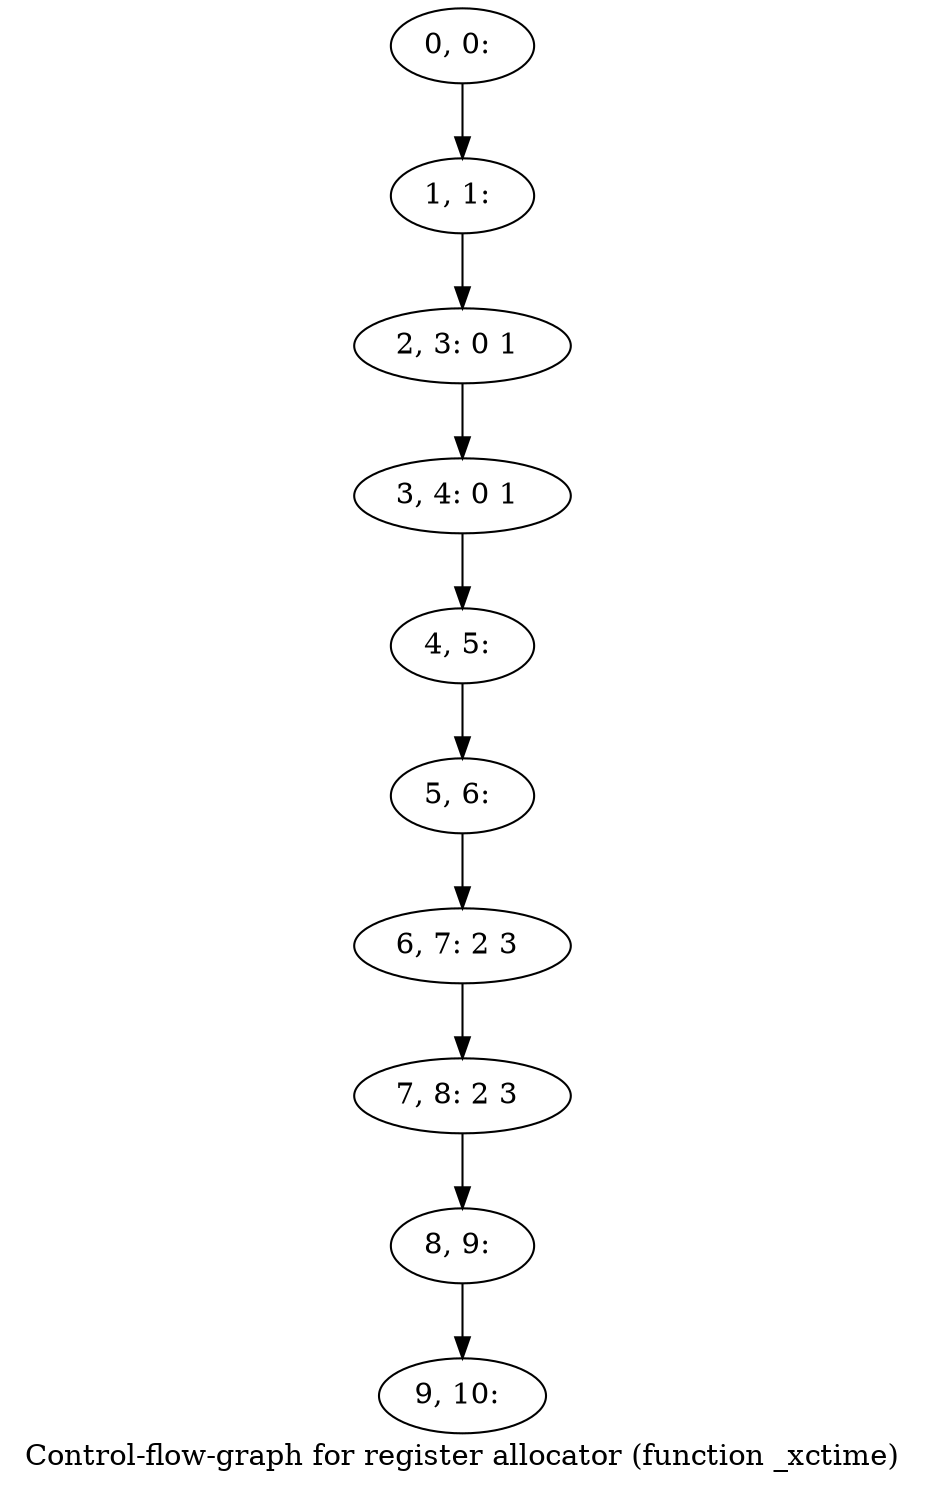 digraph G {
graph [label="Control-flow-graph for register allocator (function _xctime)"]
0[label="0, 0: "];
1[label="1, 1: "];
2[label="2, 3: 0 1 "];
3[label="3, 4: 0 1 "];
4[label="4, 5: "];
5[label="5, 6: "];
6[label="6, 7: 2 3 "];
7[label="7, 8: 2 3 "];
8[label="8, 9: "];
9[label="9, 10: "];
0->1 ;
1->2 ;
2->3 ;
3->4 ;
4->5 ;
5->6 ;
6->7 ;
7->8 ;
8->9 ;
}

